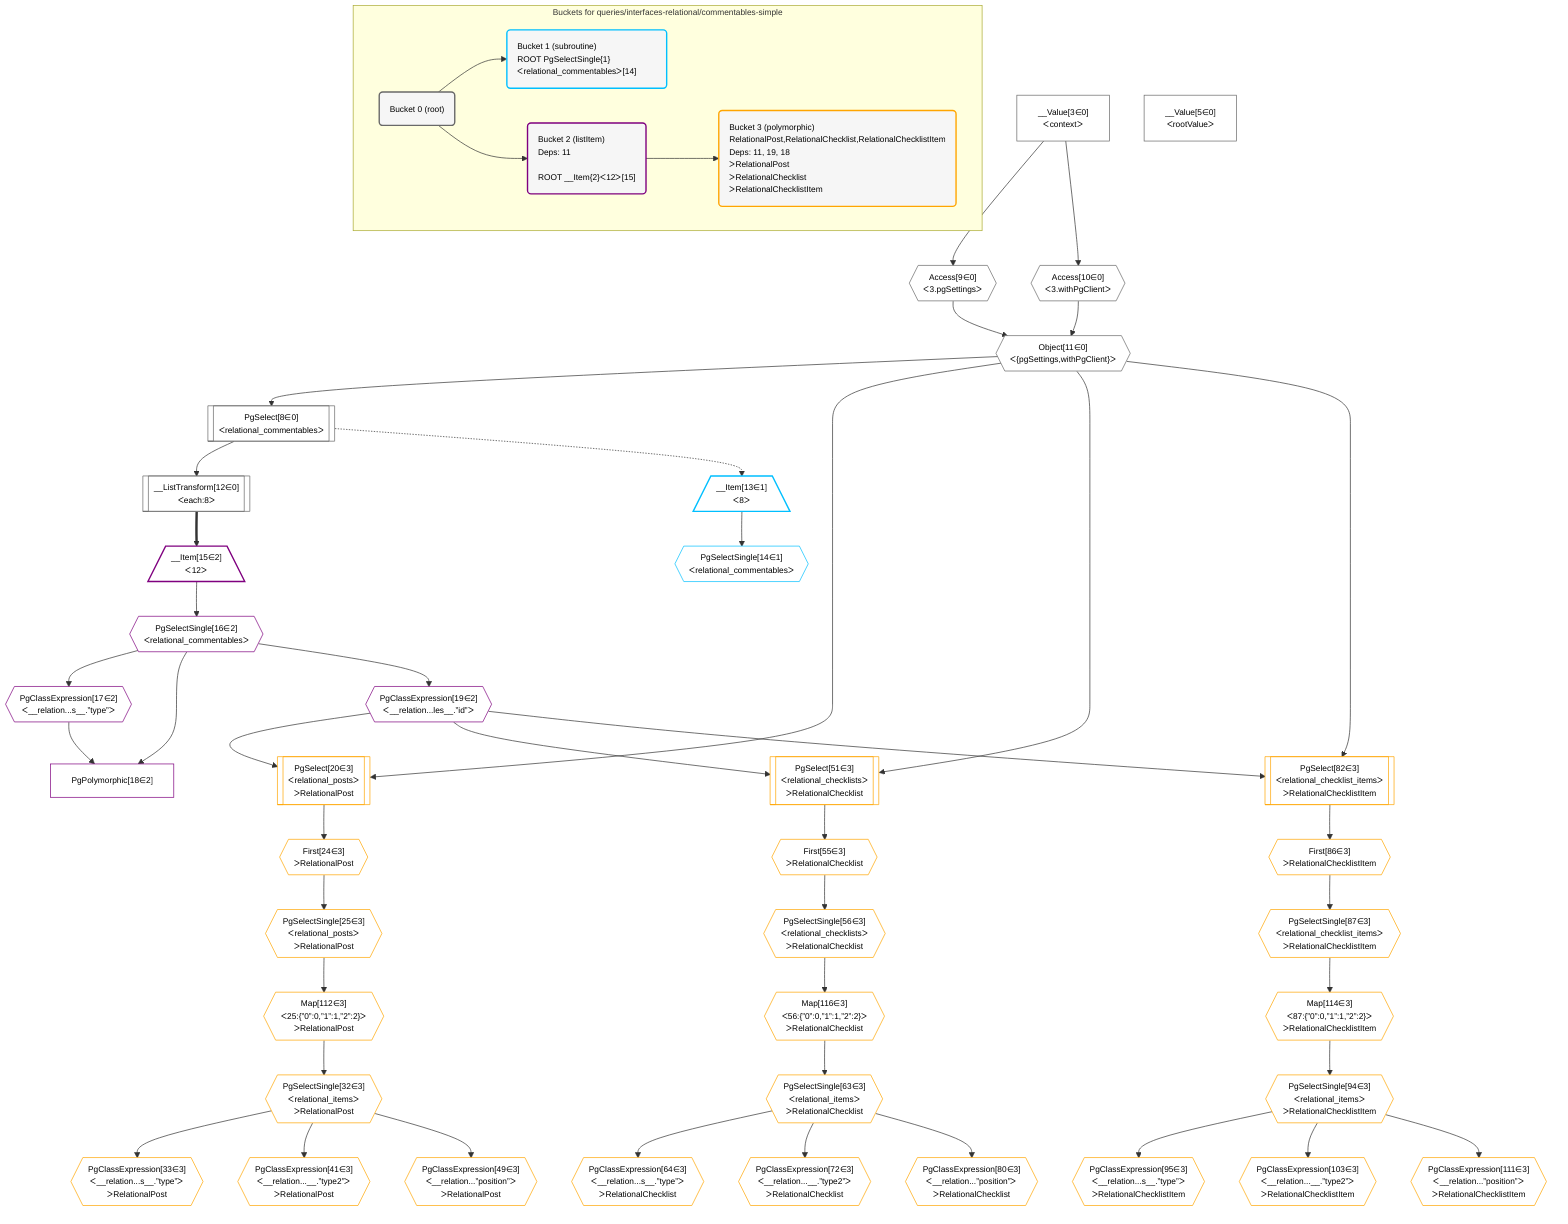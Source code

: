 %%{init: {'themeVariables': { 'fontSize': '12px'}}}%%
graph TD
    classDef path fill:#eee,stroke:#000,color:#000
    classDef plan fill:#fff,stroke-width:1px,color:#000
    classDef itemplan fill:#fff,stroke-width:2px,color:#000
    classDef unbatchedplan fill:#dff,stroke-width:1px,color:#000
    classDef sideeffectplan fill:#fcc,stroke-width:2px,color:#000
    classDef bucket fill:#f6f6f6,color:#000,stroke-width:2px,text-align:left


    %% define steps
    __Value3["__Value[3∈0]<br />ᐸcontextᐳ"]:::plan
    __Value5["__Value[5∈0]<br />ᐸrootValueᐳ"]:::plan
    Access9{{"Access[9∈0]<br />ᐸ3.pgSettingsᐳ"}}:::plan
    Access10{{"Access[10∈0]<br />ᐸ3.withPgClientᐳ"}}:::plan
    Object11{{"Object[11∈0]<br />ᐸ{pgSettings,withPgClient}ᐳ"}}:::plan
    PgSelect8[["PgSelect[8∈0]<br />ᐸrelational_commentablesᐳ"]]:::plan
    __ListTransform12[["__ListTransform[12∈0]<br />ᐸeach:8ᐳ"]]:::plan
    __Item13[/"__Item[13∈1]<br />ᐸ8ᐳ"\]:::itemplan
    PgSelectSingle14{{"PgSelectSingle[14∈1]<br />ᐸrelational_commentablesᐳ"}}:::plan
    __Item15[/"__Item[15∈2]<br />ᐸ12ᐳ"\]:::itemplan
    PgSelectSingle16{{"PgSelectSingle[16∈2]<br />ᐸrelational_commentablesᐳ"}}:::plan
    PgClassExpression17{{"PgClassExpression[17∈2]<br />ᐸ__relation...s__.”type”ᐳ"}}:::plan
    PgPolymorphic18["PgPolymorphic[18∈2]"]:::plan
    PgClassExpression19{{"PgClassExpression[19∈2]<br />ᐸ__relation...les__.”id”ᐳ"}}:::plan
    PgSelect20[["PgSelect[20∈3]<br />ᐸrelational_postsᐳ<br />ᐳRelationalPost"]]:::plan
    First24{{"First[24∈3]<br />ᐳRelationalPost"}}:::plan
    PgSelectSingle25{{"PgSelectSingle[25∈3]<br />ᐸrelational_postsᐳ<br />ᐳRelationalPost"}}:::plan
    Map112{{"Map[112∈3]<br />ᐸ25:{”0”:0,”1”:1,”2”:2}ᐳ<br />ᐳRelationalPost"}}:::plan
    PgSelectSingle32{{"PgSelectSingle[32∈3]<br />ᐸrelational_itemsᐳ<br />ᐳRelationalPost"}}:::plan
    PgClassExpression33{{"PgClassExpression[33∈3]<br />ᐸ__relation...s__.”type”ᐳ<br />ᐳRelationalPost"}}:::plan
    PgClassExpression41{{"PgClassExpression[41∈3]<br />ᐸ__relation...__.”type2”ᐳ<br />ᐳRelationalPost"}}:::plan
    PgClassExpression49{{"PgClassExpression[49∈3]<br />ᐸ__relation...”position”ᐳ<br />ᐳRelationalPost"}}:::plan
    PgSelect51[["PgSelect[51∈3]<br />ᐸrelational_checklistsᐳ<br />ᐳRelationalChecklist"]]:::plan
    First55{{"First[55∈3]<br />ᐳRelationalChecklist"}}:::plan
    PgSelectSingle56{{"PgSelectSingle[56∈3]<br />ᐸrelational_checklistsᐳ<br />ᐳRelationalChecklist"}}:::plan
    Map116{{"Map[116∈3]<br />ᐸ56:{”0”:0,”1”:1,”2”:2}ᐳ<br />ᐳRelationalChecklist"}}:::plan
    PgSelectSingle63{{"PgSelectSingle[63∈3]<br />ᐸrelational_itemsᐳ<br />ᐳRelationalChecklist"}}:::plan
    PgClassExpression64{{"PgClassExpression[64∈3]<br />ᐸ__relation...s__.”type”ᐳ<br />ᐳRelationalChecklist"}}:::plan
    PgClassExpression72{{"PgClassExpression[72∈3]<br />ᐸ__relation...__.”type2”ᐳ<br />ᐳRelationalChecklist"}}:::plan
    PgClassExpression80{{"PgClassExpression[80∈3]<br />ᐸ__relation...”position”ᐳ<br />ᐳRelationalChecklist"}}:::plan
    PgSelect82[["PgSelect[82∈3]<br />ᐸrelational_checklist_itemsᐳ<br />ᐳRelationalChecklistItem"]]:::plan
    First86{{"First[86∈3]<br />ᐳRelationalChecklistItem"}}:::plan
    PgSelectSingle87{{"PgSelectSingle[87∈3]<br />ᐸrelational_checklist_itemsᐳ<br />ᐳRelationalChecklistItem"}}:::plan
    Map114{{"Map[114∈3]<br />ᐸ87:{”0”:0,”1”:1,”2”:2}ᐳ<br />ᐳRelationalChecklistItem"}}:::plan
    PgSelectSingle94{{"PgSelectSingle[94∈3]<br />ᐸrelational_itemsᐳ<br />ᐳRelationalChecklistItem"}}:::plan
    PgClassExpression95{{"PgClassExpression[95∈3]<br />ᐸ__relation...s__.”type”ᐳ<br />ᐳRelationalChecklistItem"}}:::plan
    PgClassExpression103{{"PgClassExpression[103∈3]<br />ᐸ__relation...__.”type2”ᐳ<br />ᐳRelationalChecklistItem"}}:::plan
    PgClassExpression111{{"PgClassExpression[111∈3]<br />ᐸ__relation...”position”ᐳ<br />ᐳRelationalChecklistItem"}}:::plan

    %% plan dependencies
    __Value3 --> Access9
    __Value3 --> Access10
    Access9 & Access10 --> Object11
    Object11 --> PgSelect8
    PgSelect8 --> __ListTransform12
    PgSelect8 -.-> __Item13
    __Item13 --> PgSelectSingle14
    __ListTransform12 ==> __Item15
    __Item15 --> PgSelectSingle16
    PgSelectSingle16 --> PgClassExpression17
    PgSelectSingle16 & PgClassExpression17 --> PgPolymorphic18
    PgSelectSingle16 --> PgClassExpression19
    Object11 & PgClassExpression19 --> PgSelect20
    PgSelect20 --> First24
    First24 --> PgSelectSingle25
    PgSelectSingle25 --> Map112
    Map112 --> PgSelectSingle32
    PgSelectSingle32 --> PgClassExpression33
    PgSelectSingle32 --> PgClassExpression41
    PgSelectSingle32 --> PgClassExpression49
    Object11 & PgClassExpression19 --> PgSelect51
    PgSelect51 --> First55
    First55 --> PgSelectSingle56
    PgSelectSingle56 --> Map116
    Map116 --> PgSelectSingle63
    PgSelectSingle63 --> PgClassExpression64
    PgSelectSingle63 --> PgClassExpression72
    PgSelectSingle63 --> PgClassExpression80
    Object11 & PgClassExpression19 --> PgSelect82
    PgSelect82 --> First86
    First86 --> PgSelectSingle87
    PgSelectSingle87 --> Map114
    Map114 --> PgSelectSingle94
    PgSelectSingle94 --> PgClassExpression95
    PgSelectSingle94 --> PgClassExpression103
    PgSelectSingle94 --> PgClassExpression111

    subgraph "Buckets for queries/interfaces-relational/commentables-simple"
    Bucket0("Bucket 0 (root)"):::bucket
    classDef bucket0 stroke:#696969
    class Bucket0,__Value3,__Value5,PgSelect8,Access9,Access10,Object11,__ListTransform12 bucket0
    Bucket1("Bucket 1 (subroutine)<br />ROOT PgSelectSingle{1}ᐸrelational_commentablesᐳ[14]"):::bucket
    classDef bucket1 stroke:#00bfff
    class Bucket1,__Item13,PgSelectSingle14 bucket1
    Bucket2("Bucket 2 (listItem)<br />Deps: 11<br /><br />ROOT __Item{2}ᐸ12ᐳ[15]"):::bucket
    classDef bucket2 stroke:#7f007f
    class Bucket2,__Item15,PgSelectSingle16,PgClassExpression17,PgPolymorphic18,PgClassExpression19 bucket2
    Bucket3("Bucket 3 (polymorphic)<br />RelationalPost,RelationalChecklist,RelationalChecklistItem<br />Deps: 11, 19, 18<br />ᐳRelationalPost<br />ᐳRelationalChecklist<br />ᐳRelationalChecklistItem"):::bucket
    classDef bucket3 stroke:#ffa500
    class Bucket3,PgSelect20,First24,PgSelectSingle25,PgSelectSingle32,PgClassExpression33,PgClassExpression41,PgClassExpression49,PgSelect51,First55,PgSelectSingle56,PgSelectSingle63,PgClassExpression64,PgClassExpression72,PgClassExpression80,PgSelect82,First86,PgSelectSingle87,PgSelectSingle94,PgClassExpression95,PgClassExpression103,PgClassExpression111,Map112,Map114,Map116 bucket3
    Bucket0 --> Bucket1 & Bucket2
    Bucket2 --> Bucket3
    end